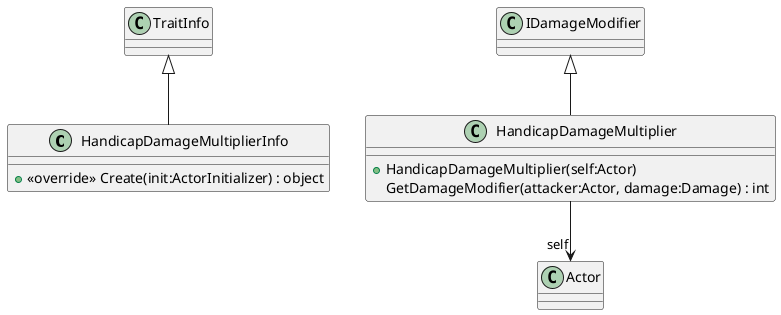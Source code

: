 @startuml
class HandicapDamageMultiplierInfo {
    + <<override>> Create(init:ActorInitializer) : object
}
class HandicapDamageMultiplier {
    + HandicapDamageMultiplier(self:Actor)
    GetDamageModifier(attacker:Actor, damage:Damage) : int
}
TraitInfo <|-- HandicapDamageMultiplierInfo
IDamageModifier <|-- HandicapDamageMultiplier
HandicapDamageMultiplier --> "self" Actor
@enduml
